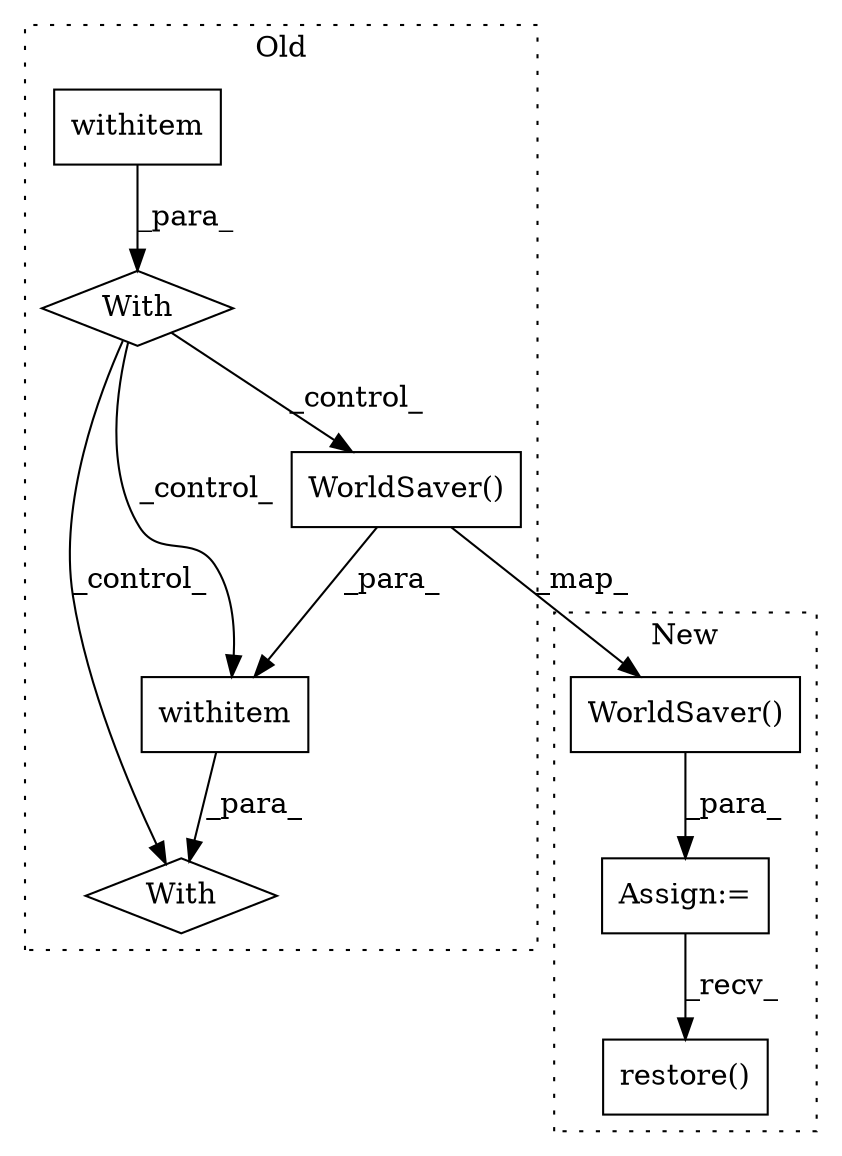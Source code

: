 digraph G {
subgraph cluster0 {
1 [label="With" a="39" s="14804,14811" l="5,17" shape="diamond"];
3 [label="withitem" a="49" s="14809" l="2" shape="box"];
4 [label="With" a="39" s="14828,14830" l="0,27" shape="diamond"];
5 [label="withitem" a="49" s="14828" l="2" shape="box"];
7 [label="WorldSaver()" a="75" s="14828" l="15" shape="box"];
label = "Old";
style="dotted";
}
subgraph cluster1 {
2 [label="restore()" a="75" s="15346" l="21" shape="box"];
6 [label="WorldSaver()" a="75" s="14818" l="15" shape="box"];
8 [label="Assign:=" a="68" s="14815" l="3" shape="box"];
label = "New";
style="dotted";
}
1 -> 4 [label="_control_"];
1 -> 7 [label="_control_"];
1 -> 5 [label="_control_"];
3 -> 1 [label="_para_"];
5 -> 4 [label="_para_"];
6 -> 8 [label="_para_"];
7 -> 5 [label="_para_"];
7 -> 6 [label="_map_"];
8 -> 2 [label="_recv_"];
}
